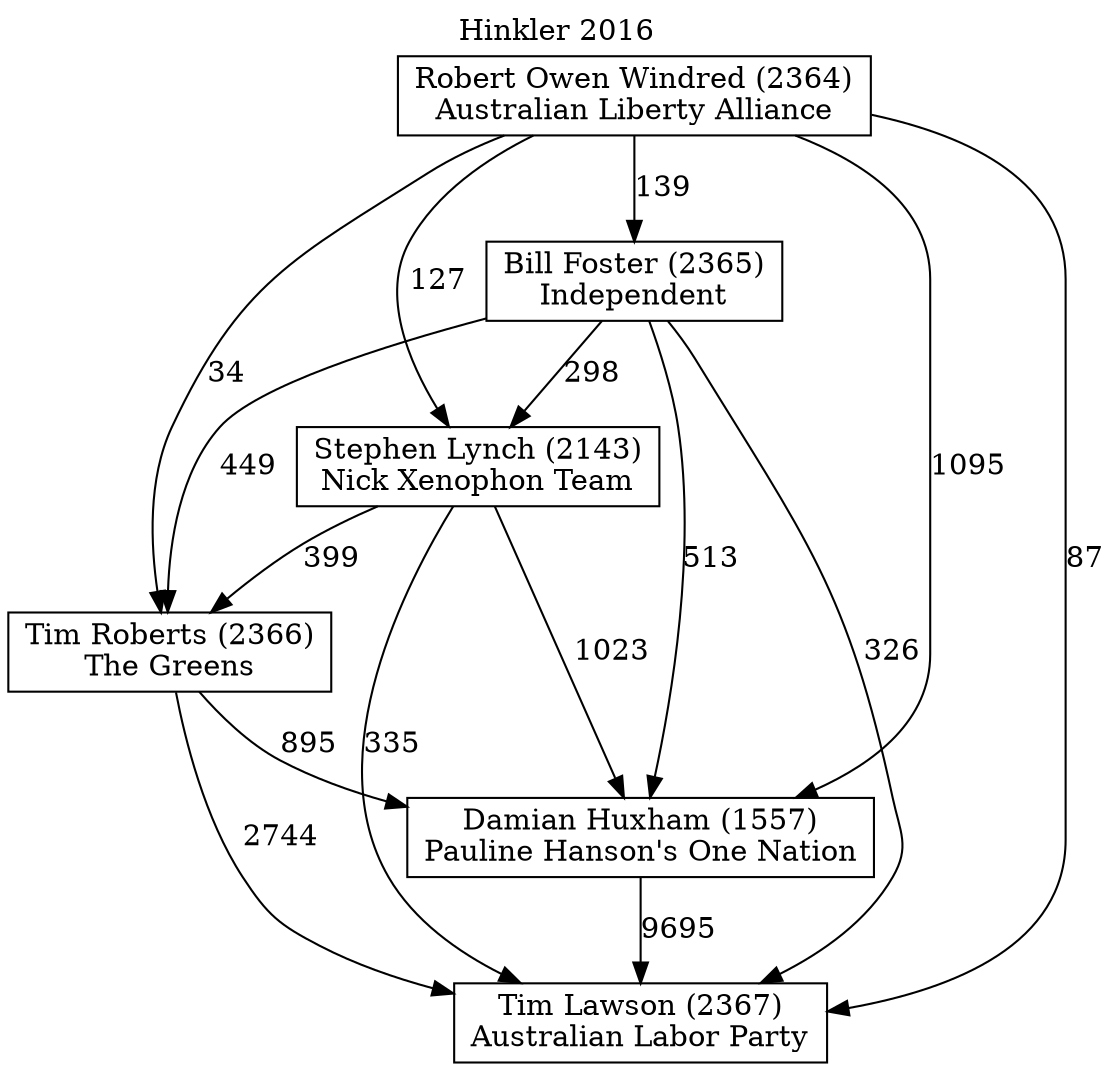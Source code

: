 // House preference flow
digraph "Tim Lawson (2367)_Hinkler_2016" {
	graph [label="Hinkler 2016" labelloc=t mclimit=10]
	node [shape=box]
	"Bill Foster (2365)" [label="Bill Foster (2365)
Independent"]
	"Damian Huxham (1557)" [label="Damian Huxham (1557)
Pauline Hanson's One Nation"]
	"Robert Owen Windred (2364)" [label="Robert Owen Windred (2364)
Australian Liberty Alliance"]
	"Stephen Lynch (2143)" [label="Stephen Lynch (2143)
Nick Xenophon Team"]
	"Tim Lawson (2367)" [label="Tim Lawson (2367)
Australian Labor Party"]
	"Tim Roberts (2366)" [label="Tim Roberts (2366)
The Greens"]
	"Bill Foster (2365)" -> "Damian Huxham (1557)" [label=513]
	"Bill Foster (2365)" -> "Stephen Lynch (2143)" [label=298]
	"Bill Foster (2365)" -> "Tim Lawson (2367)" [label=326]
	"Bill Foster (2365)" -> "Tim Roberts (2366)" [label=449]
	"Damian Huxham (1557)" -> "Tim Lawson (2367)" [label=9695]
	"Robert Owen Windred (2364)" -> "Bill Foster (2365)" [label=139]
	"Robert Owen Windred (2364)" -> "Damian Huxham (1557)" [label=1095]
	"Robert Owen Windred (2364)" -> "Stephen Lynch (2143)" [label=127]
	"Robert Owen Windred (2364)" -> "Tim Lawson (2367)" [label=87]
	"Robert Owen Windred (2364)" -> "Tim Roberts (2366)" [label=34]
	"Stephen Lynch (2143)" -> "Damian Huxham (1557)" [label=1023]
	"Stephen Lynch (2143)" -> "Tim Lawson (2367)" [label=335]
	"Stephen Lynch (2143)" -> "Tim Roberts (2366)" [label=399]
	"Tim Roberts (2366)" -> "Damian Huxham (1557)" [label=895]
	"Tim Roberts (2366)" -> "Tim Lawson (2367)" [label=2744]
}
